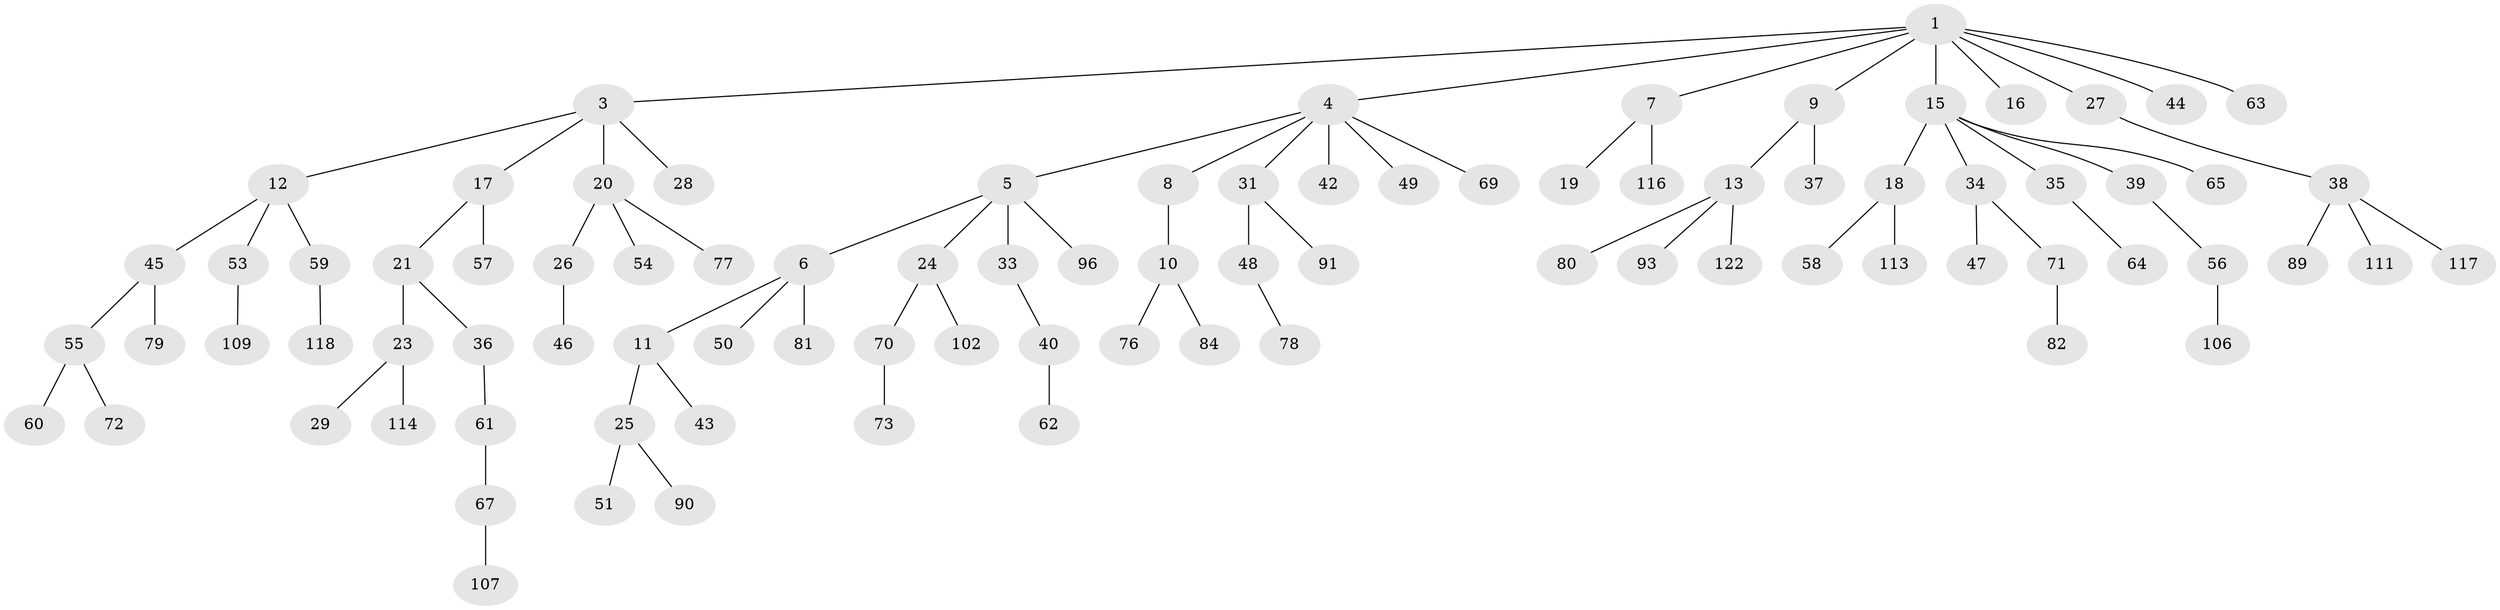 // original degree distribution, {4: 0.07936507936507936, 7: 0.007936507936507936, 5: 0.023809523809523808, 8: 0.007936507936507936, 3: 0.1349206349206349, 2: 0.23809523809523808, 6: 0.007936507936507936, 1: 0.5}
// Generated by graph-tools (version 1.1) at 2025/19/03/04/25 18:19:08]
// undirected, 88 vertices, 87 edges
graph export_dot {
graph [start="1"]
  node [color=gray90,style=filled];
  1 [super="+2"];
  3;
  4 [super="+92"];
  5;
  6;
  7;
  8;
  9 [super="+22"];
  10;
  11;
  12 [super="+88+101+14"];
  13 [super="+74+85+105"];
  15;
  16 [super="+32+104+120"];
  17;
  18;
  19;
  20;
  21;
  23;
  24 [super="+30"];
  25;
  26;
  27 [super="+52"];
  28 [super="+95"];
  29;
  31 [super="+121"];
  33 [super="+68+41"];
  34;
  35;
  36;
  37 [super="+119+126"];
  38;
  39 [super="+100"];
  40;
  42 [super="+87"];
  43;
  44;
  45;
  46;
  47;
  48 [super="+66"];
  49 [super="+83"];
  50;
  51;
  53;
  54;
  55 [super="+123"];
  56;
  57;
  58;
  59;
  60;
  61;
  62 [super="+115"];
  63 [super="+86"];
  64;
  65;
  67;
  69;
  70;
  71;
  72;
  73 [super="+75"];
  76 [super="+103"];
  77 [super="+108"];
  78 [super="+97"];
  79;
  80;
  81 [super="+110"];
  82;
  84 [super="+94"];
  89;
  90;
  91 [super="+98"];
  93;
  96;
  102;
  106 [super="+112"];
  107;
  109;
  111;
  113;
  114 [super="+125"];
  116;
  117;
  118;
  122;
  1 -- 7;
  1 -- 27;
  1 -- 44;
  1 -- 16;
  1 -- 3;
  1 -- 4;
  1 -- 9;
  1 -- 63;
  1 -- 15;
  3 -- 12;
  3 -- 17;
  3 -- 20;
  3 -- 28;
  4 -- 5;
  4 -- 8;
  4 -- 31;
  4 -- 42;
  4 -- 49;
  4 -- 69;
  5 -- 6;
  5 -- 24;
  5 -- 33;
  5 -- 96;
  6 -- 11;
  6 -- 50;
  6 -- 81;
  7 -- 19;
  7 -- 116;
  8 -- 10;
  9 -- 13;
  9 -- 37;
  10 -- 76;
  10 -- 84;
  11 -- 25;
  11 -- 43;
  12 -- 59;
  12 -- 45;
  12 -- 53;
  13 -- 80;
  13 -- 93;
  13 -- 122;
  15 -- 18;
  15 -- 34;
  15 -- 35;
  15 -- 39;
  15 -- 65;
  17 -- 21;
  17 -- 57;
  18 -- 58;
  18 -- 113;
  20 -- 26;
  20 -- 54;
  20 -- 77;
  21 -- 23;
  21 -- 36;
  23 -- 29;
  23 -- 114;
  24 -- 70;
  24 -- 102;
  25 -- 51;
  25 -- 90;
  26 -- 46;
  27 -- 38;
  31 -- 48;
  31 -- 91;
  33 -- 40;
  34 -- 47;
  34 -- 71;
  35 -- 64;
  36 -- 61;
  38 -- 89;
  38 -- 111;
  38 -- 117;
  39 -- 56;
  40 -- 62;
  45 -- 55;
  45 -- 79;
  48 -- 78;
  53 -- 109;
  55 -- 60;
  55 -- 72;
  56 -- 106;
  59 -- 118;
  61 -- 67;
  67 -- 107;
  70 -- 73;
  71 -- 82;
}
